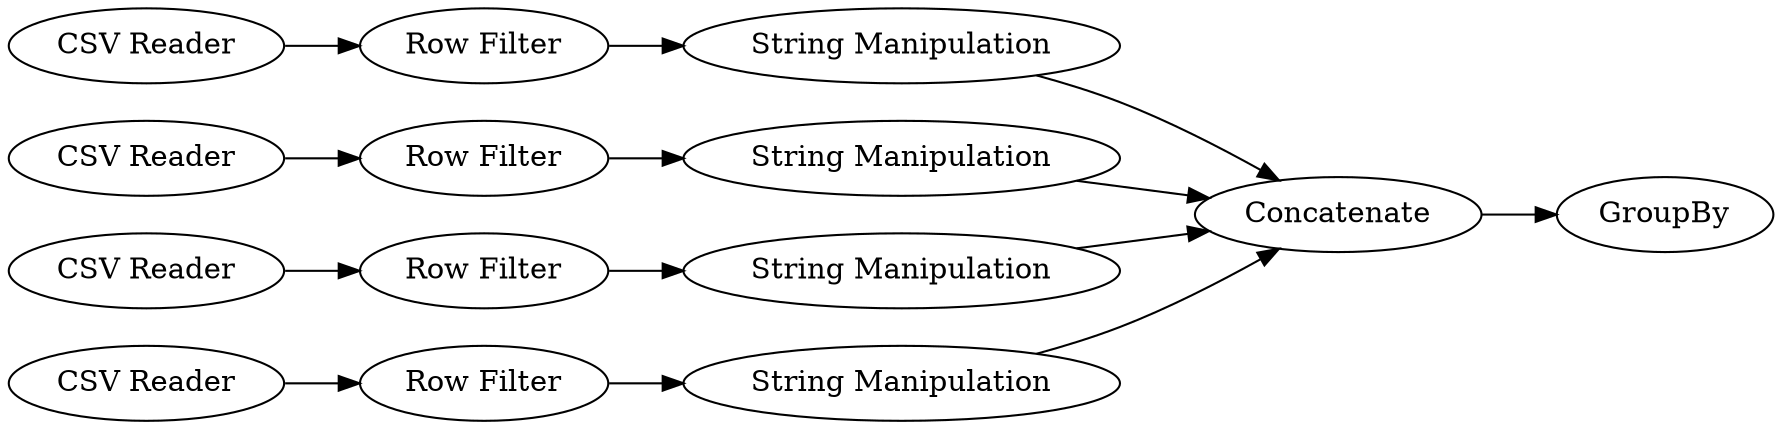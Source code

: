digraph {
	262 [label="CSV Reader"]
	263 [label="Row Filter"]
	264 [label="String Manipulation"]
	265 [label="CSV Reader"]
	266 [label="Row Filter"]
	267 [label="String Manipulation"]
	268 [label="CSV Reader"]
	269 [label="Row Filter"]
	270 [label="String Manipulation"]
	271 [label="CSV Reader"]
	272 [label="Row Filter"]
	273 [label="String Manipulation"]
	274 [label=Concatenate]
	275 [label=GroupBy]
	262 -> 263
	263 -> 264
	264 -> 274
	265 -> 266
	266 -> 267
	267 -> 274
	268 -> 269
	269 -> 270
	270 -> 274
	271 -> 272
	272 -> 273
	273 -> 274
	274 -> 275
	rankdir=LR
}
